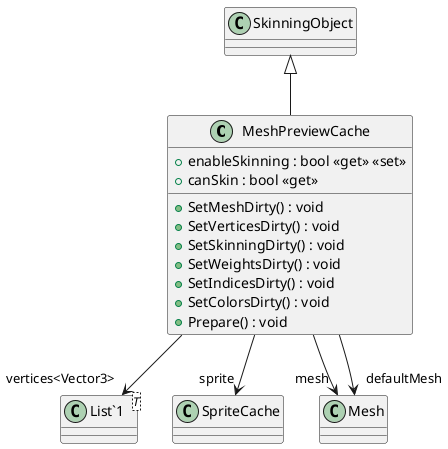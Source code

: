 @startuml
class MeshPreviewCache {
    + enableSkinning : bool <<get>> <<set>>
    + canSkin : bool <<get>>
    + SetMeshDirty() : void
    + SetVerticesDirty() : void
    + SetSkinningDirty() : void
    + SetWeightsDirty() : void
    + SetIndicesDirty() : void
    + SetColorsDirty() : void
    + Prepare() : void
}
class "List`1"<T> {
}
SkinningObject <|-- MeshPreviewCache
MeshPreviewCache --> "sprite" SpriteCache
MeshPreviewCache --> "mesh" Mesh
MeshPreviewCache --> "defaultMesh" Mesh
MeshPreviewCache --> "vertices<Vector3>" "List`1"
@enduml
